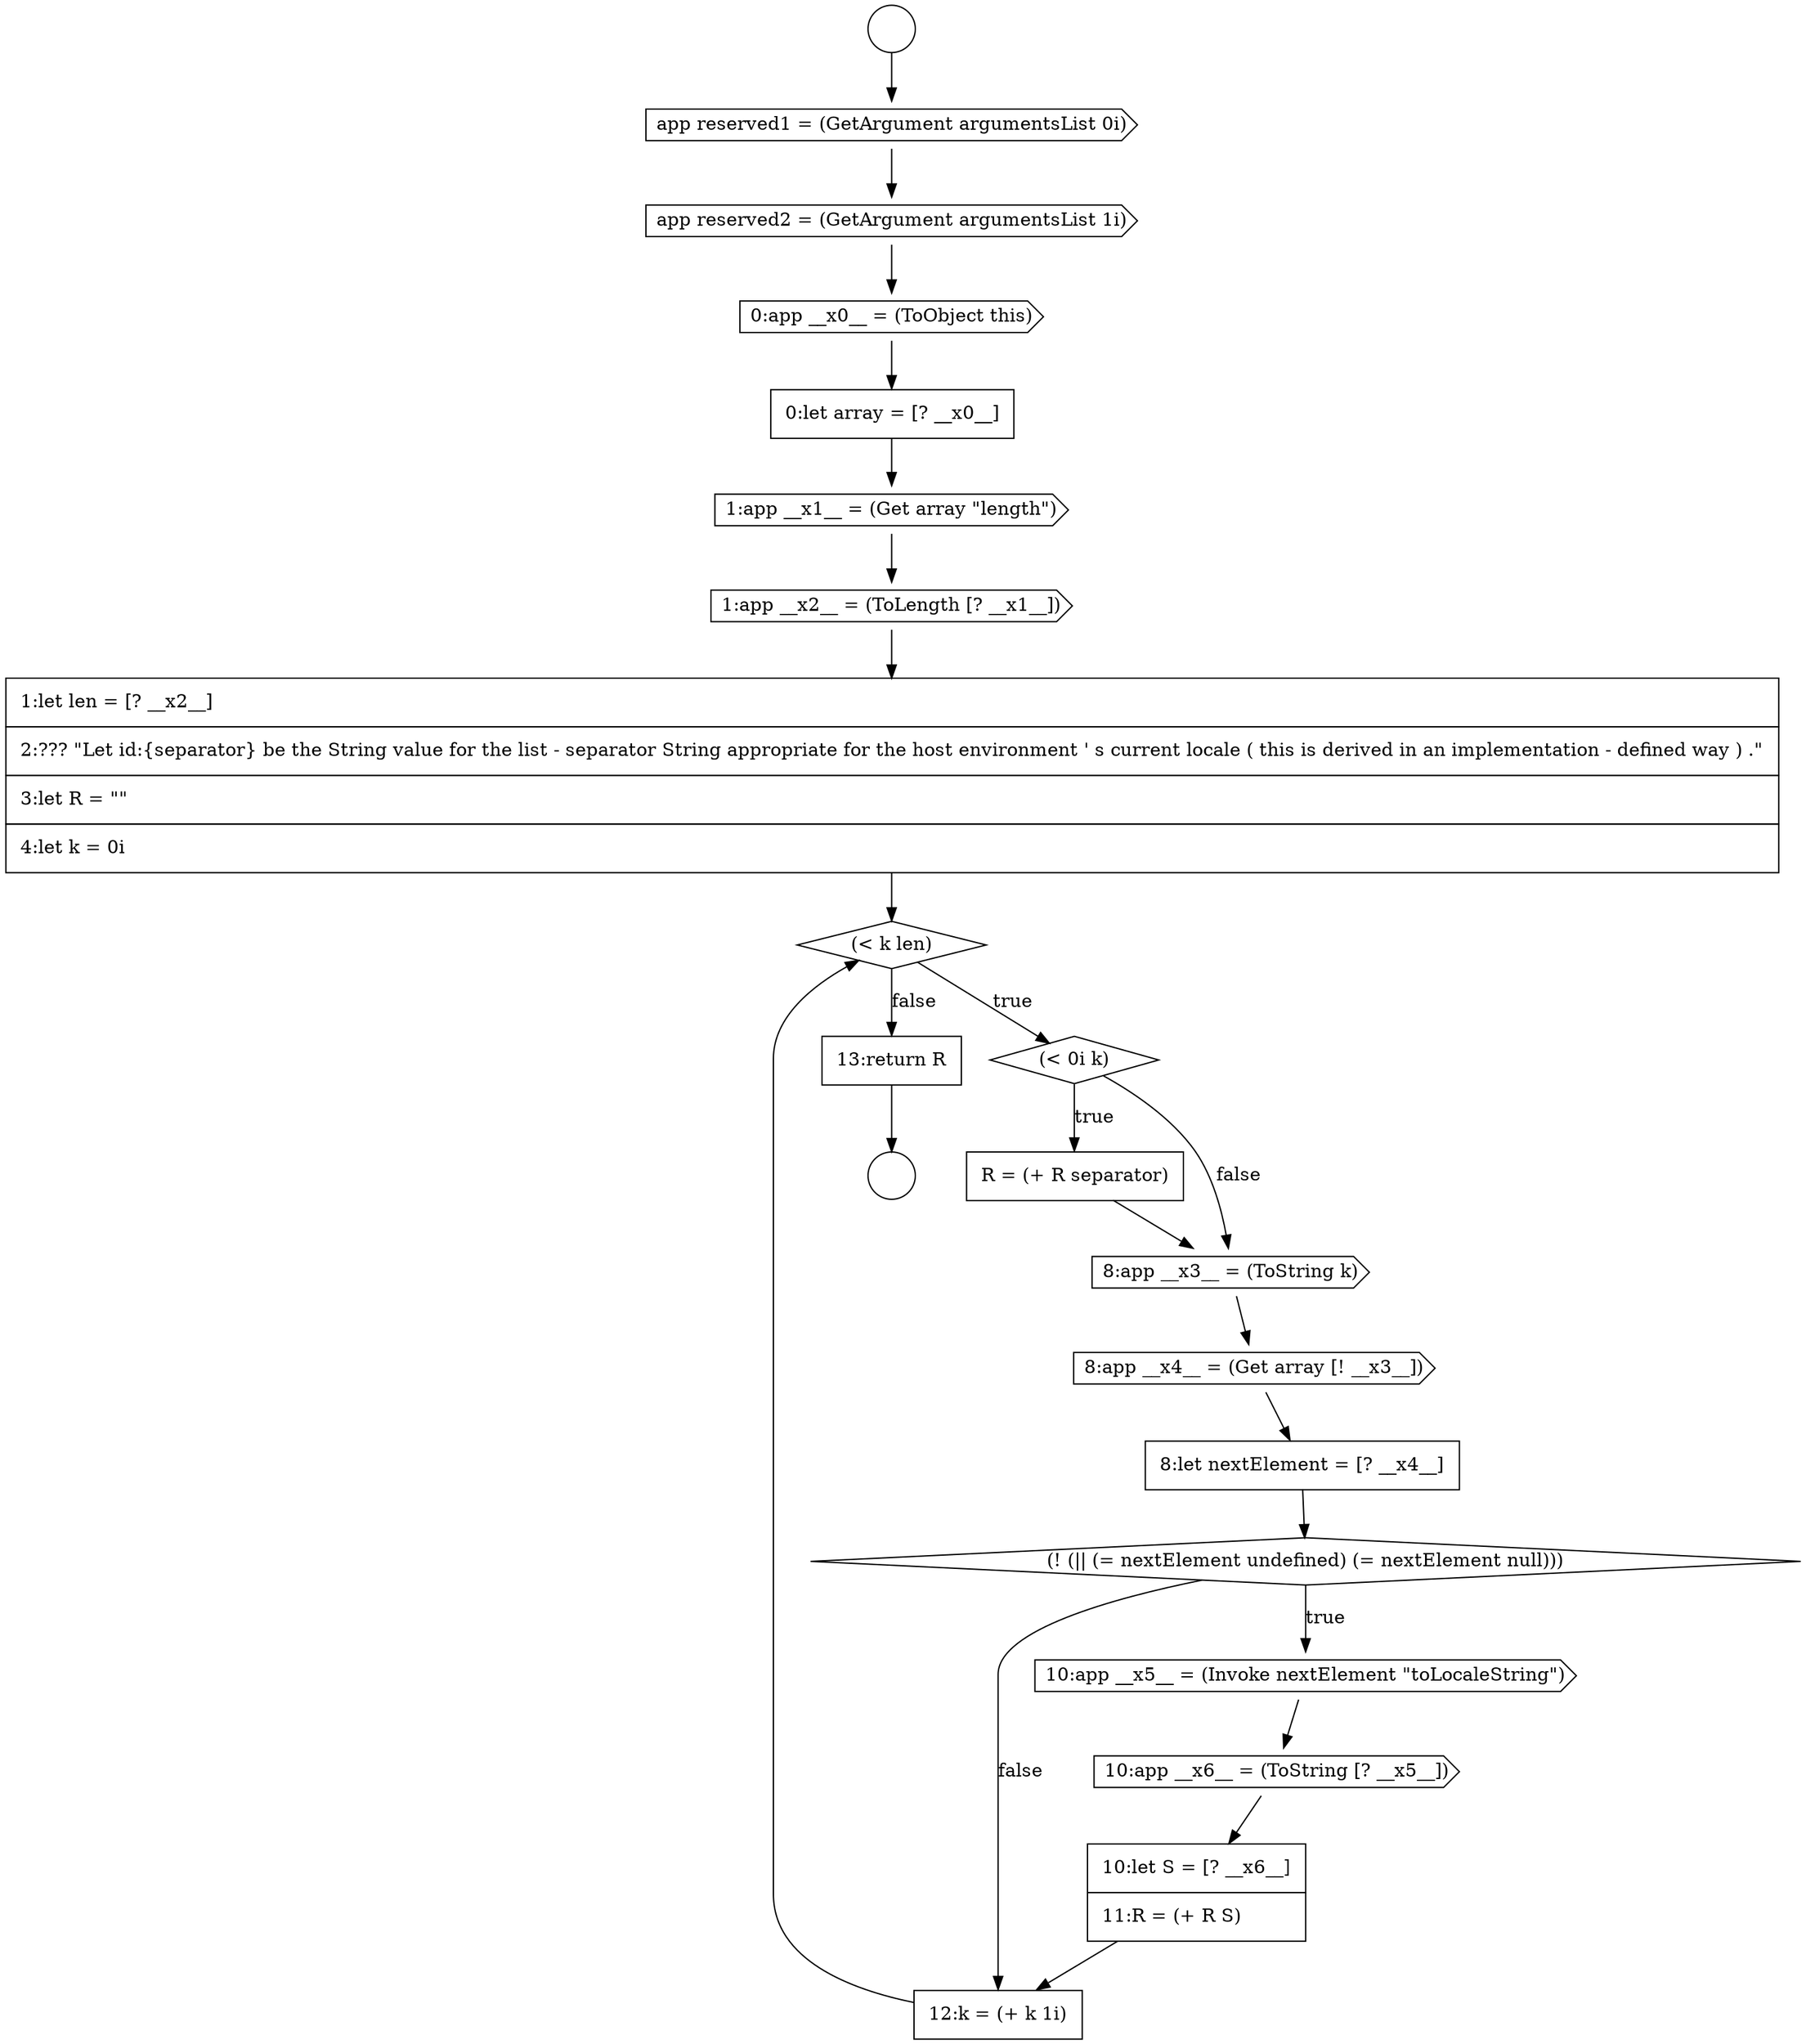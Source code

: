 digraph {
  node15666 [shape=cds, label=<<font color="black">app reserved1 = (GetArgument argumentsList 0i)</font>> color="black" fillcolor="white" style=filled]
  node15671 [shape=cds, label=<<font color="black">1:app __x2__ = (ToLength [? __x1__])</font>> color="black" fillcolor="white" style=filled]
  node15683 [shape=none, margin=0, label=<<font color="black">
    <table border="0" cellborder="1" cellspacing="0" cellpadding="10">
      <tr><td align="left">12:k = (+ k 1i)</td></tr>
    </table>
  </font>> color="black" fillcolor="white" style=filled]
  node15684 [shape=none, margin=0, label=<<font color="black">
    <table border="0" cellborder="1" cellspacing="0" cellpadding="10">
      <tr><td align="left">13:return R</td></tr>
    </table>
  </font>> color="black" fillcolor="white" style=filled]
  node15678 [shape=none, margin=0, label=<<font color="black">
    <table border="0" cellborder="1" cellspacing="0" cellpadding="10">
      <tr><td align="left">8:let nextElement = [? __x4__]</td></tr>
    </table>
  </font>> color="black" fillcolor="white" style=filled]
  node15682 [shape=none, margin=0, label=<<font color="black">
    <table border="0" cellborder="1" cellspacing="0" cellpadding="10">
      <tr><td align="left">10:let S = [? __x6__]</td></tr>
      <tr><td align="left">11:R = (+ R S)</td></tr>
    </table>
  </font>> color="black" fillcolor="white" style=filled]
  node15669 [shape=none, margin=0, label=<<font color="black">
    <table border="0" cellborder="1" cellspacing="0" cellpadding="10">
      <tr><td align="left">0:let array = [? __x0__]</td></tr>
    </table>
  </font>> color="black" fillcolor="white" style=filled]
  node15664 [shape=circle label=" " color="black" fillcolor="white" style=filled]
  node15675 [shape=none, margin=0, label=<<font color="black">
    <table border="0" cellborder="1" cellspacing="0" cellpadding="10">
      <tr><td align="left">R = (+ R separator)</td></tr>
    </table>
  </font>> color="black" fillcolor="white" style=filled]
  node15681 [shape=cds, label=<<font color="black">10:app __x6__ = (ToString [? __x5__])</font>> color="black" fillcolor="white" style=filled]
  node15668 [shape=cds, label=<<font color="black">0:app __x0__ = (ToObject this)</font>> color="black" fillcolor="white" style=filled]
  node15676 [shape=cds, label=<<font color="black">8:app __x3__ = (ToString k)</font>> color="black" fillcolor="white" style=filled]
  node15677 [shape=cds, label=<<font color="black">8:app __x4__ = (Get array [! __x3__])</font>> color="black" fillcolor="white" style=filled]
  node15672 [shape=none, margin=0, label=<<font color="black">
    <table border="0" cellborder="1" cellspacing="0" cellpadding="10">
      <tr><td align="left">1:let len = [? __x2__]</td></tr>
      <tr><td align="left">2:??? &quot;Let id:{separator} be the String value for the list - separator String appropriate for the host environment ' s current locale ( this is derived in an implementation - defined way ) .&quot;</td></tr>
      <tr><td align="left">3:let R = &quot;&quot;</td></tr>
      <tr><td align="left">4:let k = 0i</td></tr>
    </table>
  </font>> color="black" fillcolor="white" style=filled]
  node15667 [shape=cds, label=<<font color="black">app reserved2 = (GetArgument argumentsList 1i)</font>> color="black" fillcolor="white" style=filled]
  node15679 [shape=diamond, label=<<font color="black">(! (|| (= nextElement undefined) (= nextElement null)))</font>> color="black" fillcolor="white" style=filled]
  node15673 [shape=diamond, label=<<font color="black">(&lt; k len)</font>> color="black" fillcolor="white" style=filled]
  node15674 [shape=diamond, label=<<font color="black">(&lt; 0i k)</font>> color="black" fillcolor="white" style=filled]
  node15680 [shape=cds, label=<<font color="black">10:app __x5__ = (Invoke nextElement &quot;toLocaleString&quot;)</font>> color="black" fillcolor="white" style=filled]
  node15665 [shape=circle label=" " color="black" fillcolor="white" style=filled]
  node15670 [shape=cds, label=<<font color="black">1:app __x1__ = (Get array &quot;length&quot;)</font>> color="black" fillcolor="white" style=filled]
  node15671 -> node15672 [ color="black"]
  node15664 -> node15666 [ color="black"]
  node15678 -> node15679 [ color="black"]
  node15684 -> node15665 [ color="black"]
  node15669 -> node15670 [ color="black"]
  node15673 -> node15674 [label=<<font color="black">true</font>> color="black"]
  node15673 -> node15684 [label=<<font color="black">false</font>> color="black"]
  node15683 -> node15673 [ color="black"]
  node15680 -> node15681 [ color="black"]
  node15668 -> node15669 [ color="black"]
  node15681 -> node15682 [ color="black"]
  node15682 -> node15683 [ color="black"]
  node15676 -> node15677 [ color="black"]
  node15672 -> node15673 [ color="black"]
  node15667 -> node15668 [ color="black"]
  node15674 -> node15675 [label=<<font color="black">true</font>> color="black"]
  node15674 -> node15676 [label=<<font color="black">false</font>> color="black"]
  node15670 -> node15671 [ color="black"]
  node15675 -> node15676 [ color="black"]
  node15666 -> node15667 [ color="black"]
  node15679 -> node15680 [label=<<font color="black">true</font>> color="black"]
  node15679 -> node15683 [label=<<font color="black">false</font>> color="black"]
  node15677 -> node15678 [ color="black"]
}

